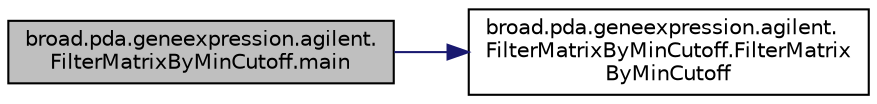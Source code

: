 digraph "broad.pda.geneexpression.agilent.FilterMatrixByMinCutoff.main"
{
  edge [fontname="Helvetica",fontsize="10",labelfontname="Helvetica",labelfontsize="10"];
  node [fontname="Helvetica",fontsize="10",shape=record];
  rankdir="LR";
  Node1 [label="broad.pda.geneexpression.agilent.\lFilterMatrixByMinCutoff.main",height=0.2,width=0.4,color="black", fillcolor="grey75", style="filled" fontcolor="black"];
  Node1 -> Node2 [color="midnightblue",fontsize="10",style="solid"];
  Node2 [label="broad.pda.geneexpression.agilent.\lFilterMatrixByMinCutoff.FilterMatrix\lByMinCutoff",height=0.2,width=0.4,color="black", fillcolor="white", style="filled",URL="$classbroad_1_1pda_1_1geneexpression_1_1agilent_1_1_filter_matrix_by_min_cutoff.html#aee558172f3dd2ad90ba29ebe0d95e99e"];
}
